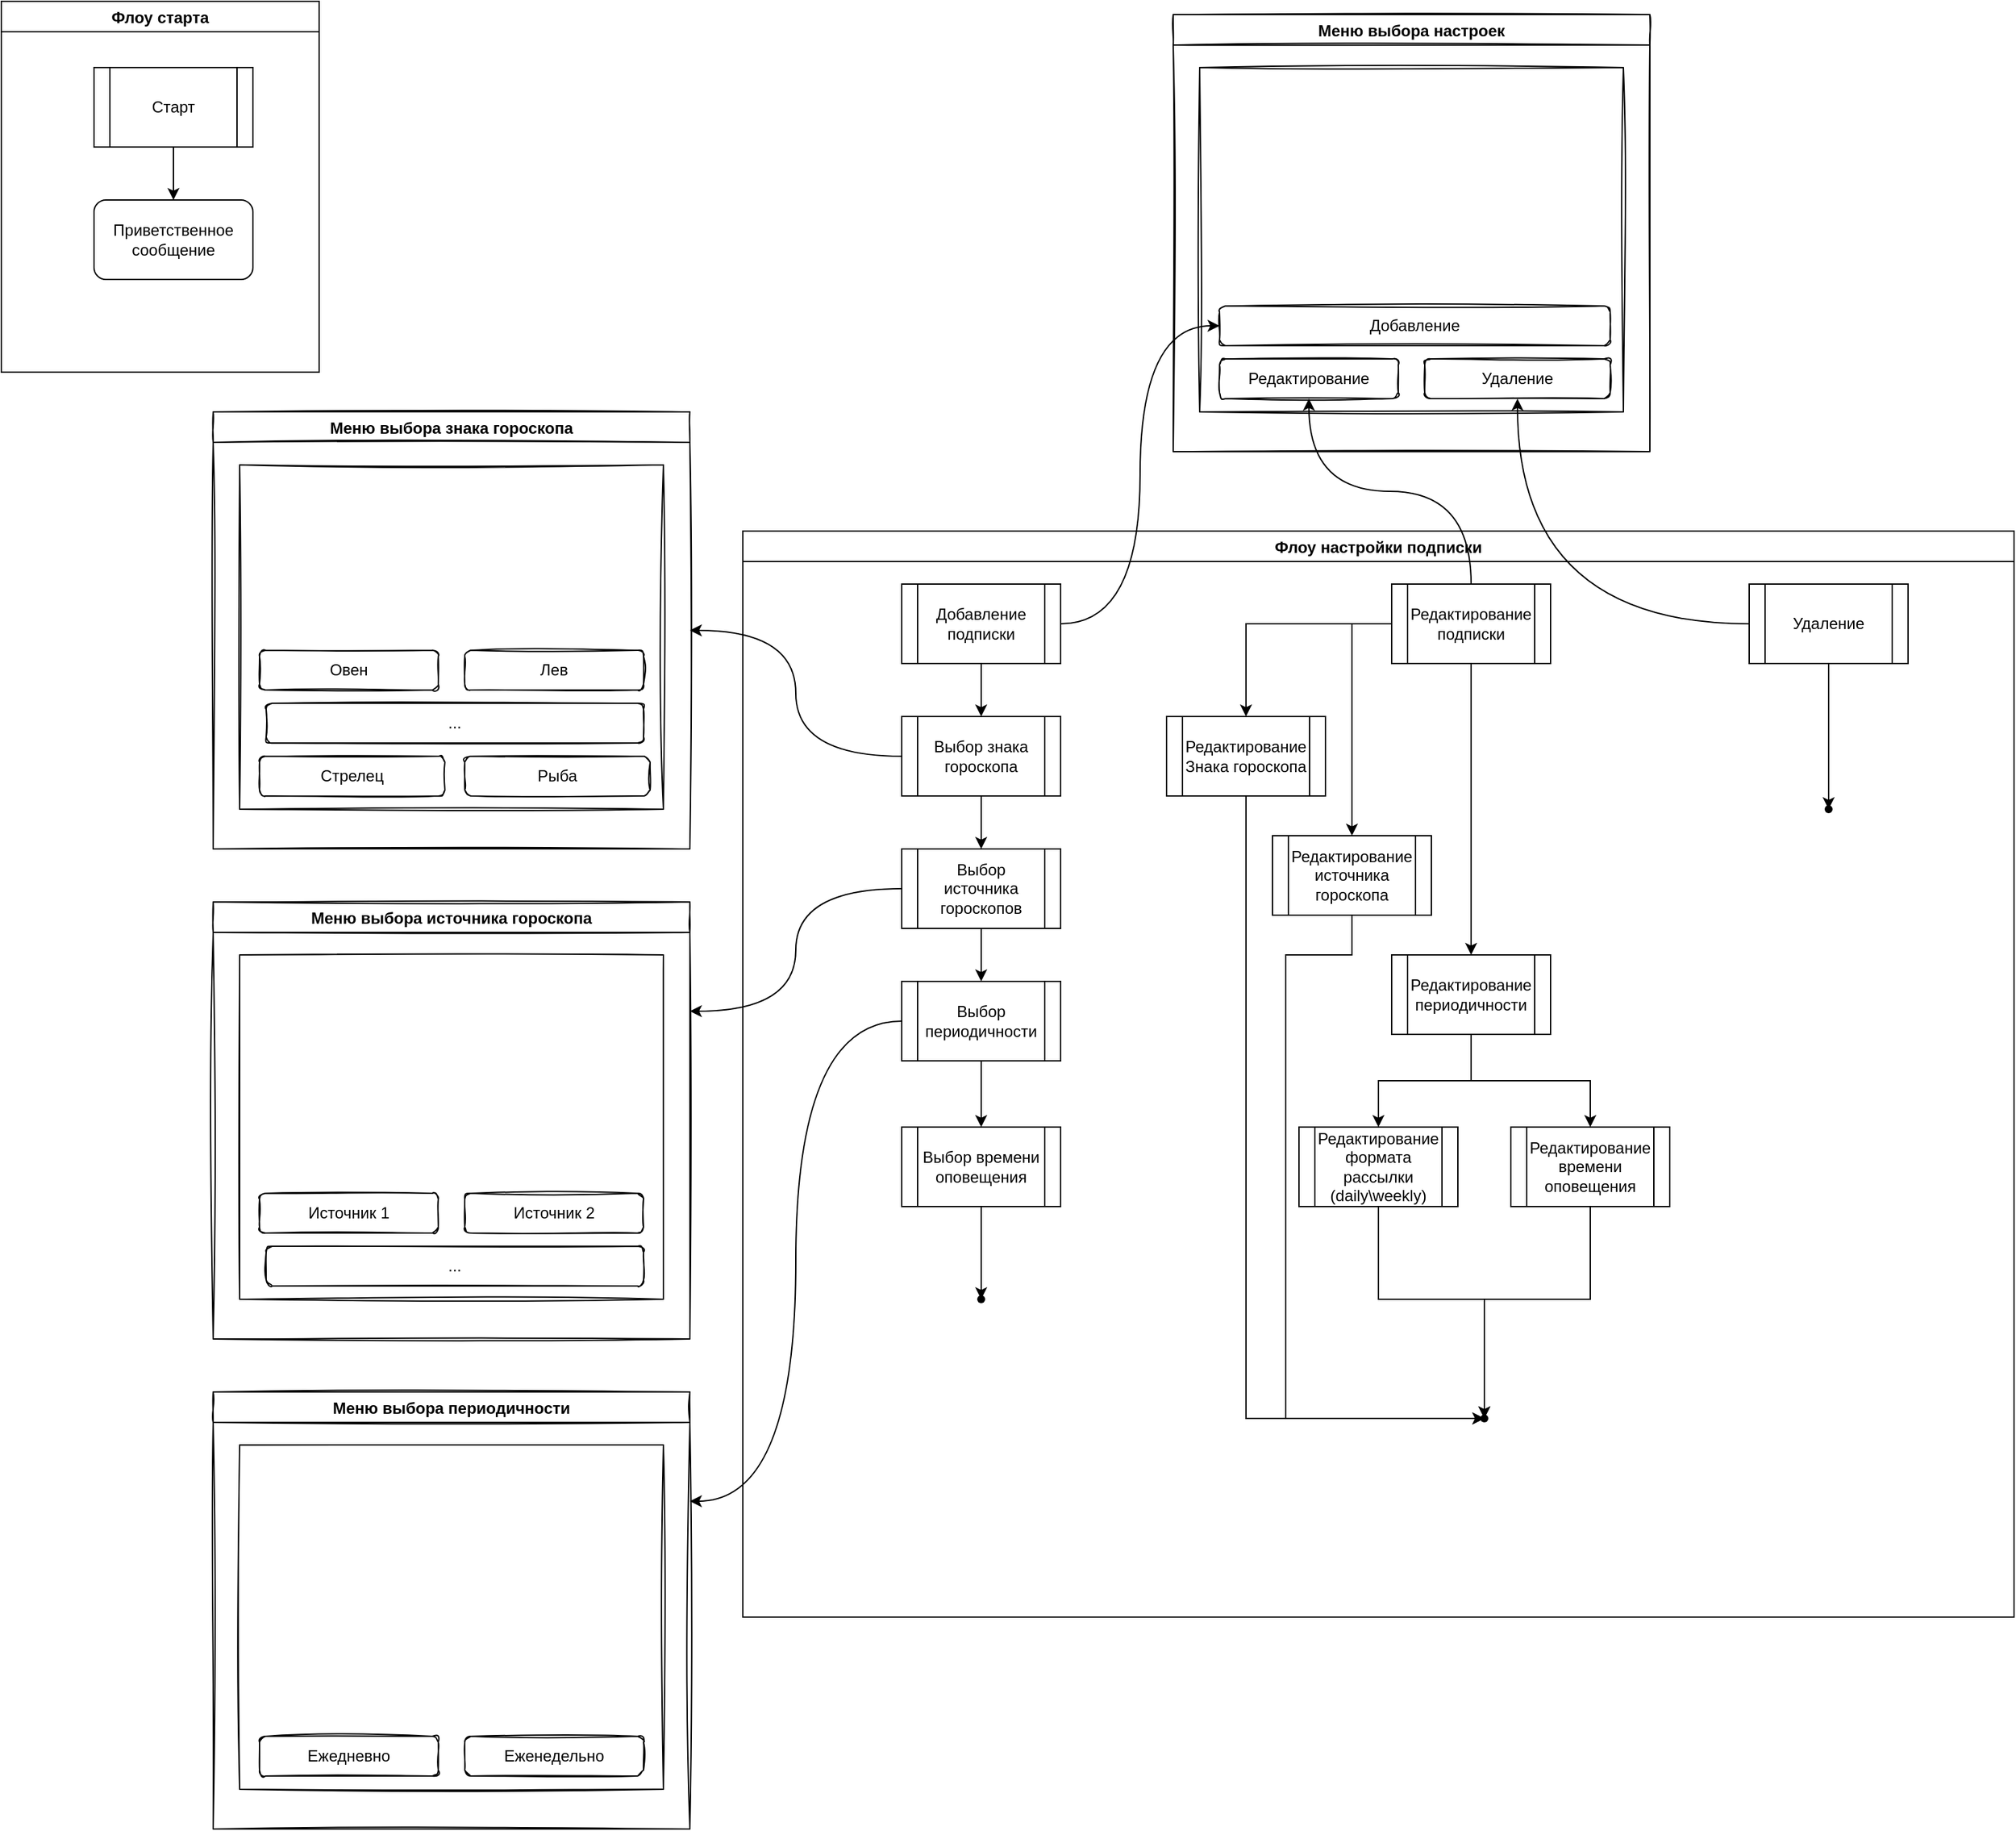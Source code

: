 <mxfile version="18.1.3"><diagram id="i78WpoayzDp9YP_Dqgp9" name="Page-1"><mxGraphModel dx="3038" dy="1214" grid="1" gridSize="10" guides="1" tooltips="1" connect="1" arrows="1" fold="1" page="1" pageScale="1" pageWidth="850" pageHeight="1100" math="0" shadow="0"><root><mxCell id="0"/><mxCell id="1" parent="0"/><mxCell id="y18xRk9vwWw5Vbg_ioAA-3" value="Флоу старта" style="swimlane;" vertex="1" parent="1"><mxGeometry x="-640" y="40" width="240" height="280" as="geometry"/></mxCell><mxCell id="y18xRk9vwWw5Vbg_ioAA-4" value="" style="edgeStyle=orthogonalEdgeStyle;rounded=0;orthogonalLoop=1;jettySize=auto;html=1;" edge="1" parent="y18xRk9vwWw5Vbg_ioAA-3" source="y18xRk9vwWw5Vbg_ioAA-1" target="y18xRk9vwWw5Vbg_ioAA-2"><mxGeometry relative="1" as="geometry"/></mxCell><mxCell id="y18xRk9vwWw5Vbg_ioAA-1" value="Старт" style="shape=process;whiteSpace=wrap;html=1;backgroundOutline=1;" vertex="1" parent="y18xRk9vwWw5Vbg_ioAA-3"><mxGeometry x="70" y="50" width="120" height="60" as="geometry"/></mxCell><mxCell id="y18xRk9vwWw5Vbg_ioAA-2" value="Приветственное сообщение" style="rounded=1;whiteSpace=wrap;html=1;" vertex="1" parent="y18xRk9vwWw5Vbg_ioAA-3"><mxGeometry x="70" y="150" width="120" height="60" as="geometry"/></mxCell><mxCell id="y18xRk9vwWw5Vbg_ioAA-5" value="Флоу настройки подписки" style="swimlane;" vertex="1" parent="1"><mxGeometry x="-80" y="440" width="960" height="820" as="geometry"/></mxCell><mxCell id="y18xRk9vwWw5Vbg_ioAA-10" value="" style="edgeStyle=orthogonalEdgeStyle;rounded=0;orthogonalLoop=1;jettySize=auto;html=1;entryX=0.5;entryY=0;entryDx=0;entryDy=0;" edge="1" parent="y18xRk9vwWw5Vbg_ioAA-5" source="y18xRk9vwWw5Vbg_ioAA-6" target="y18xRk9vwWw5Vbg_ioAA-11"><mxGeometry relative="1" as="geometry"><mxPoint x="110" y="180" as="targetPoint"/></mxGeometry></mxCell><mxCell id="y18xRk9vwWw5Vbg_ioAA-6" value="Добавление подписки" style="shape=process;whiteSpace=wrap;html=1;backgroundOutline=1;" vertex="1" parent="y18xRk9vwWw5Vbg_ioAA-5"><mxGeometry x="120" y="40" width="120" height="60" as="geometry"/></mxCell><mxCell id="y18xRk9vwWw5Vbg_ioAA-19" value="" style="edgeStyle=orthogonalEdgeStyle;rounded=0;orthogonalLoop=1;jettySize=auto;html=1;" edge="1" parent="y18xRk9vwWw5Vbg_ioAA-5" source="y18xRk9vwWw5Vbg_ioAA-7" target="y18xRk9vwWw5Vbg_ioAA-18"><mxGeometry relative="1" as="geometry"/></mxCell><mxCell id="y18xRk9vwWw5Vbg_ioAA-21" style="edgeStyle=orthogonalEdgeStyle;rounded=0;orthogonalLoop=1;jettySize=auto;html=1;entryX=0.5;entryY=0;entryDx=0;entryDy=0;" edge="1" parent="y18xRk9vwWw5Vbg_ioAA-5" source="y18xRk9vwWw5Vbg_ioAA-7" target="y18xRk9vwWw5Vbg_ioAA-20"><mxGeometry relative="1" as="geometry"><Array as="points"><mxPoint x="460" y="70"/></Array></mxGeometry></mxCell><mxCell id="y18xRk9vwWw5Vbg_ioAA-35" value="" style="edgeStyle=orthogonalEdgeStyle;rounded=0;orthogonalLoop=1;jettySize=auto;html=1;" edge="1" parent="y18xRk9vwWw5Vbg_ioAA-5" source="y18xRk9vwWw5Vbg_ioAA-7" target="y18xRk9vwWw5Vbg_ioAA-34"><mxGeometry relative="1" as="geometry"/></mxCell><mxCell id="y18xRk9vwWw5Vbg_ioAA-7" value="Редактирование подписки" style="shape=process;whiteSpace=wrap;html=1;backgroundOutline=1;" vertex="1" parent="y18xRk9vwWw5Vbg_ioAA-5"><mxGeometry x="490" y="40" width="120" height="60" as="geometry"/></mxCell><mxCell id="y18xRk9vwWw5Vbg_ioAA-47" value="" style="edgeStyle=orthogonalEdgeStyle;rounded=0;orthogonalLoop=1;jettySize=auto;html=1;" edge="1" parent="y18xRk9vwWw5Vbg_ioAA-5" source="y18xRk9vwWw5Vbg_ioAA-8" target="y18xRk9vwWw5Vbg_ioAA-46"><mxGeometry relative="1" as="geometry"/></mxCell><mxCell id="y18xRk9vwWw5Vbg_ioAA-8" value="Удаление" style="shape=process;whiteSpace=wrap;html=1;backgroundOutline=1;" vertex="1" parent="y18xRk9vwWw5Vbg_ioAA-5"><mxGeometry x="760" y="40" width="120" height="60" as="geometry"/></mxCell><mxCell id="y18xRk9vwWw5Vbg_ioAA-13" value="" style="edgeStyle=orthogonalEdgeStyle;rounded=0;orthogonalLoop=1;jettySize=auto;html=1;" edge="1" parent="y18xRk9vwWw5Vbg_ioAA-5" source="y18xRk9vwWw5Vbg_ioAA-11" target="y18xRk9vwWw5Vbg_ioAA-12"><mxGeometry relative="1" as="geometry"/></mxCell><mxCell id="y18xRk9vwWw5Vbg_ioAA-11" value="Выбор знака гороскопа" style="shape=process;whiteSpace=wrap;html=1;backgroundOutline=1;" vertex="1" parent="y18xRk9vwWw5Vbg_ioAA-5"><mxGeometry x="120" y="140" width="120" height="60" as="geometry"/></mxCell><mxCell id="y18xRk9vwWw5Vbg_ioAA-15" value="" style="edgeStyle=orthogonalEdgeStyle;rounded=0;orthogonalLoop=1;jettySize=auto;html=1;" edge="1" parent="y18xRk9vwWw5Vbg_ioAA-5" source="y18xRk9vwWw5Vbg_ioAA-12" target="y18xRk9vwWw5Vbg_ioAA-14"><mxGeometry relative="1" as="geometry"/></mxCell><mxCell id="y18xRk9vwWw5Vbg_ioAA-12" value="Выбор источника гороскопов" style="shape=process;whiteSpace=wrap;html=1;backgroundOutline=1;" vertex="1" parent="y18xRk9vwWw5Vbg_ioAA-5"><mxGeometry x="120" y="240" width="120" height="60" as="geometry"/></mxCell><mxCell id="y18xRk9vwWw5Vbg_ioAA-26" style="edgeStyle=orthogonalEdgeStyle;rounded=0;orthogonalLoop=1;jettySize=auto;html=1;entryX=0.5;entryY=0;entryDx=0;entryDy=0;" edge="1" parent="y18xRk9vwWw5Vbg_ioAA-5" source="y18xRk9vwWw5Vbg_ioAA-14" target="y18xRk9vwWw5Vbg_ioAA-29"><mxGeometry relative="1" as="geometry"><mxPoint x="260" y="470" as="targetPoint"/><Array as="points"/></mxGeometry></mxCell><mxCell id="y18xRk9vwWw5Vbg_ioAA-14" value="Выбор периодичности" style="shape=process;whiteSpace=wrap;html=1;backgroundOutline=1;" vertex="1" parent="y18xRk9vwWw5Vbg_ioAA-5"><mxGeometry x="120" y="340" width="120" height="60" as="geometry"/></mxCell><mxCell id="y18xRk9vwWw5Vbg_ioAA-45" style="edgeStyle=orthogonalEdgeStyle;rounded=0;orthogonalLoop=1;jettySize=auto;html=1;" edge="1" parent="y18xRk9vwWw5Vbg_ioAA-5" source="y18xRk9vwWw5Vbg_ioAA-18" target="y18xRk9vwWw5Vbg_ioAA-41"><mxGeometry relative="1" as="geometry"><Array as="points"><mxPoint x="380" y="670"/></Array></mxGeometry></mxCell><mxCell id="y18xRk9vwWw5Vbg_ioAA-18" value="Редактирование Знака гороскопа" style="shape=process;whiteSpace=wrap;html=1;backgroundOutline=1;" vertex="1" parent="y18xRk9vwWw5Vbg_ioAA-5"><mxGeometry x="320" y="140" width="120" height="60" as="geometry"/></mxCell><mxCell id="y18xRk9vwWw5Vbg_ioAA-44" style="edgeStyle=orthogonalEdgeStyle;rounded=0;orthogonalLoop=1;jettySize=auto;html=1;exitX=0.5;exitY=1;exitDx=0;exitDy=0;" edge="1" parent="y18xRk9vwWw5Vbg_ioAA-5" source="y18xRk9vwWw5Vbg_ioAA-20" target="y18xRk9vwWw5Vbg_ioAA-41"><mxGeometry relative="1" as="geometry"><Array as="points"><mxPoint x="460" y="320"/><mxPoint x="410" y="320"/><mxPoint x="410" y="670"/></Array></mxGeometry></mxCell><mxCell id="y18xRk9vwWw5Vbg_ioAA-20" value="Редактирование источника гороскопа" style="shape=process;whiteSpace=wrap;html=1;backgroundOutline=1;" vertex="1" parent="y18xRk9vwWw5Vbg_ioAA-5"><mxGeometry x="400" y="230" width="120" height="60" as="geometry"/></mxCell><mxCell id="y18xRk9vwWw5Vbg_ioAA-33" value="" style="edgeStyle=orthogonalEdgeStyle;rounded=0;orthogonalLoop=1;jettySize=auto;html=1;" edge="1" parent="y18xRk9vwWw5Vbg_ioAA-5" source="y18xRk9vwWw5Vbg_ioAA-29" target="y18xRk9vwWw5Vbg_ioAA-32"><mxGeometry relative="1" as="geometry"/></mxCell><mxCell id="y18xRk9vwWw5Vbg_ioAA-29" value="Выбор времени оповещения" style="shape=process;whiteSpace=wrap;html=1;backgroundOutline=1;" vertex="1" parent="y18xRk9vwWw5Vbg_ioAA-5"><mxGeometry x="120" y="450" width="120" height="60" as="geometry"/></mxCell><mxCell id="y18xRk9vwWw5Vbg_ioAA-32" value="" style="shape=waypoint;sketch=0;size=6;pointerEvents=1;points=[];fillColor=default;resizable=0;rotatable=0;perimeter=centerPerimeter;snapToPoint=1;" vertex="1" parent="y18xRk9vwWw5Vbg_ioAA-5"><mxGeometry x="160" y="560" width="40" height="40" as="geometry"/></mxCell><mxCell id="y18xRk9vwWw5Vbg_ioAA-37" value="" style="edgeStyle=orthogonalEdgeStyle;rounded=0;orthogonalLoop=1;jettySize=auto;html=1;" edge="1" parent="y18xRk9vwWw5Vbg_ioAA-5" source="y18xRk9vwWw5Vbg_ioAA-34" target="y18xRk9vwWw5Vbg_ioAA-36"><mxGeometry relative="1" as="geometry"/></mxCell><mxCell id="y18xRk9vwWw5Vbg_ioAA-40" style="edgeStyle=orthogonalEdgeStyle;rounded=0;orthogonalLoop=1;jettySize=auto;html=1;entryX=0.5;entryY=0;entryDx=0;entryDy=0;" edge="1" parent="y18xRk9vwWw5Vbg_ioAA-5" source="y18xRk9vwWw5Vbg_ioAA-34" target="y18xRk9vwWw5Vbg_ioAA-39"><mxGeometry relative="1" as="geometry"/></mxCell><mxCell id="y18xRk9vwWw5Vbg_ioAA-34" value="Редактирование периодичности" style="shape=process;whiteSpace=wrap;html=1;backgroundOutline=1;" vertex="1" parent="y18xRk9vwWw5Vbg_ioAA-5"><mxGeometry x="490" y="320" width="120" height="60" as="geometry"/></mxCell><mxCell id="y18xRk9vwWw5Vbg_ioAA-42" value="" style="edgeStyle=orthogonalEdgeStyle;rounded=0;orthogonalLoop=1;jettySize=auto;html=1;" edge="1" parent="y18xRk9vwWw5Vbg_ioAA-5" source="y18xRk9vwWw5Vbg_ioAA-36" target="y18xRk9vwWw5Vbg_ioAA-41"><mxGeometry relative="1" as="geometry"/></mxCell><mxCell id="y18xRk9vwWw5Vbg_ioAA-36" value="Редактирование формата рассылки &lt;br&gt;(daily\weekly)" style="shape=process;whiteSpace=wrap;html=1;backgroundOutline=1;" vertex="1" parent="y18xRk9vwWw5Vbg_ioAA-5"><mxGeometry x="420" y="450" width="120" height="60" as="geometry"/></mxCell><mxCell id="y18xRk9vwWw5Vbg_ioAA-43" style="edgeStyle=orthogonalEdgeStyle;rounded=0;orthogonalLoop=1;jettySize=auto;html=1;" edge="1" parent="y18xRk9vwWw5Vbg_ioAA-5" source="y18xRk9vwWw5Vbg_ioAA-39" target="y18xRk9vwWw5Vbg_ioAA-41"><mxGeometry relative="1" as="geometry"/></mxCell><mxCell id="y18xRk9vwWw5Vbg_ioAA-39" value="Редактирование времени оповещения " style="shape=process;whiteSpace=wrap;html=1;backgroundOutline=1;" vertex="1" parent="y18xRk9vwWw5Vbg_ioAA-5"><mxGeometry x="580" y="450" width="120" height="60" as="geometry"/></mxCell><mxCell id="y18xRk9vwWw5Vbg_ioAA-41" value="" style="shape=waypoint;sketch=0;size=6;pointerEvents=1;points=[];fillColor=default;resizable=0;rotatable=0;perimeter=centerPerimeter;snapToPoint=1;" vertex="1" parent="y18xRk9vwWw5Vbg_ioAA-5"><mxGeometry x="540" y="650" width="40" height="40" as="geometry"/></mxCell><mxCell id="y18xRk9vwWw5Vbg_ioAA-46" value="" style="shape=waypoint;sketch=0;size=6;pointerEvents=1;points=[];fillColor=default;resizable=0;rotatable=0;perimeter=centerPerimeter;snapToPoint=1;" vertex="1" parent="y18xRk9vwWw5Vbg_ioAA-5"><mxGeometry x="800" y="190" width="40" height="40" as="geometry"/></mxCell><mxCell id="y18xRk9vwWw5Vbg_ioAA-48" value="Меню выбора настроек" style="swimlane;sketch=1;" vertex="1" parent="1"><mxGeometry x="245" y="50" width="360" height="330" as="geometry"/></mxCell><mxCell id="y18xRk9vwWw5Vbg_ioAA-50" value="" style="rounded=0;whiteSpace=wrap;html=1;sketch=1;" vertex="1" parent="y18xRk9vwWw5Vbg_ioAA-48"><mxGeometry x="20" y="40" width="320" height="260" as="geometry"/></mxCell><mxCell id="y18xRk9vwWw5Vbg_ioAA-51" value="Добавление" style="rounded=1;whiteSpace=wrap;html=1;sketch=1;" vertex="1" parent="y18xRk9vwWw5Vbg_ioAA-48"><mxGeometry x="35" y="220" width="295" height="30" as="geometry"/></mxCell><mxCell id="y18xRk9vwWw5Vbg_ioAA-52" value="Редактирование" style="rounded=1;whiteSpace=wrap;html=1;sketch=1;" vertex="1" parent="y18xRk9vwWw5Vbg_ioAA-48"><mxGeometry x="35" y="260" width="135" height="30" as="geometry"/></mxCell><mxCell id="y18xRk9vwWw5Vbg_ioAA-53" value="Удаление" style="rounded=1;whiteSpace=wrap;html=1;sketch=1;" vertex="1" parent="y18xRk9vwWw5Vbg_ioAA-48"><mxGeometry x="190" y="260" width="140" height="30" as="geometry"/></mxCell><mxCell id="y18xRk9vwWw5Vbg_ioAA-54" style="edgeStyle=orthogonalEdgeStyle;orthogonalLoop=1;jettySize=auto;html=1;entryX=0;entryY=0.5;entryDx=0;entryDy=0;curved=1;" edge="1" parent="1" source="y18xRk9vwWw5Vbg_ioAA-6" target="y18xRk9vwWw5Vbg_ioAA-51"><mxGeometry relative="1" as="geometry"/></mxCell><mxCell id="y18xRk9vwWw5Vbg_ioAA-55" style="edgeStyle=orthogonalEdgeStyle;curved=1;orthogonalLoop=1;jettySize=auto;html=1;entryX=0.5;entryY=1;entryDx=0;entryDy=0;" edge="1" parent="1" source="y18xRk9vwWw5Vbg_ioAA-7" target="y18xRk9vwWw5Vbg_ioAA-52"><mxGeometry relative="1" as="geometry"/></mxCell><mxCell id="y18xRk9vwWw5Vbg_ioAA-56" style="edgeStyle=orthogonalEdgeStyle;curved=1;orthogonalLoop=1;jettySize=auto;html=1;entryX=0.5;entryY=1;entryDx=0;entryDy=0;" edge="1" parent="1" source="y18xRk9vwWw5Vbg_ioAA-8" target="y18xRk9vwWw5Vbg_ioAA-53"><mxGeometry relative="1" as="geometry"/></mxCell><mxCell id="y18xRk9vwWw5Vbg_ioAA-57" value="Меню выбора знака гороскопа" style="swimlane;sketch=1;" vertex="1" parent="1"><mxGeometry x="-480" y="350" width="360" height="330" as="geometry"/></mxCell><mxCell id="y18xRk9vwWw5Vbg_ioAA-58" value="" style="rounded=0;whiteSpace=wrap;html=1;sketch=1;" vertex="1" parent="y18xRk9vwWw5Vbg_ioAA-57"><mxGeometry x="20" y="40" width="320" height="260" as="geometry"/></mxCell><mxCell id="y18xRk9vwWw5Vbg_ioAA-60" value="Овен" style="rounded=1;whiteSpace=wrap;html=1;sketch=1;" vertex="1" parent="y18xRk9vwWw5Vbg_ioAA-57"><mxGeometry x="35" y="180" width="135" height="30" as="geometry"/></mxCell><mxCell id="y18xRk9vwWw5Vbg_ioAA-61" value="Стрелец" style="rounded=1;whiteSpace=wrap;html=1;sketch=1;" vertex="1" parent="y18xRk9vwWw5Vbg_ioAA-57"><mxGeometry x="35" y="260" width="140" height="30" as="geometry"/></mxCell><mxCell id="y18xRk9vwWw5Vbg_ioAA-62" value="Рыба" style="rounded=1;whiteSpace=wrap;html=1;sketch=1;" vertex="1" parent="y18xRk9vwWw5Vbg_ioAA-57"><mxGeometry x="190" y="260" width="140" height="30" as="geometry"/></mxCell><mxCell id="y18xRk9vwWw5Vbg_ioAA-63" value="Лев" style="rounded=1;whiteSpace=wrap;html=1;sketch=1;" vertex="1" parent="y18xRk9vwWw5Vbg_ioAA-57"><mxGeometry x="190" y="180" width="135" height="30" as="geometry"/></mxCell><mxCell id="y18xRk9vwWw5Vbg_ioAA-65" value="..." style="rounded=1;whiteSpace=wrap;html=1;sketch=1;" vertex="1" parent="y18xRk9vwWw5Vbg_ioAA-57"><mxGeometry x="40" y="220" width="285" height="30" as="geometry"/></mxCell><mxCell id="y18xRk9vwWw5Vbg_ioAA-66" style="edgeStyle=orthogonalEdgeStyle;curved=1;orthogonalLoop=1;jettySize=auto;html=1;entryX=1;entryY=0.5;entryDx=0;entryDy=0;" edge="1" parent="1" source="y18xRk9vwWw5Vbg_ioAA-11" target="y18xRk9vwWw5Vbg_ioAA-57"><mxGeometry relative="1" as="geometry"/></mxCell><mxCell id="y18xRk9vwWw5Vbg_ioAA-67" value="Меню выбора источника гороскопа" style="swimlane;sketch=1;" vertex="1" parent="1"><mxGeometry x="-480" y="720" width="360" height="330" as="geometry"/></mxCell><mxCell id="y18xRk9vwWw5Vbg_ioAA-68" value="" style="rounded=0;whiteSpace=wrap;html=1;sketch=1;" vertex="1" parent="y18xRk9vwWw5Vbg_ioAA-67"><mxGeometry x="20" y="40" width="320" height="260" as="geometry"/></mxCell><mxCell id="y18xRk9vwWw5Vbg_ioAA-69" value="Источник 1" style="rounded=1;whiteSpace=wrap;html=1;sketch=1;" vertex="1" parent="y18xRk9vwWw5Vbg_ioAA-67"><mxGeometry x="35" y="220" width="135" height="30" as="geometry"/></mxCell><mxCell id="y18xRk9vwWw5Vbg_ioAA-72" value="Источник 2" style="rounded=1;whiteSpace=wrap;html=1;sketch=1;" vertex="1" parent="y18xRk9vwWw5Vbg_ioAA-67"><mxGeometry x="190" y="220" width="135" height="30" as="geometry"/></mxCell><mxCell id="y18xRk9vwWw5Vbg_ioAA-73" value="..." style="rounded=1;whiteSpace=wrap;html=1;sketch=1;" vertex="1" parent="y18xRk9vwWw5Vbg_ioAA-67"><mxGeometry x="40" y="260" width="285" height="30" as="geometry"/></mxCell><mxCell id="y18xRk9vwWw5Vbg_ioAA-74" style="edgeStyle=orthogonalEdgeStyle;curved=1;orthogonalLoop=1;jettySize=auto;html=1;entryX=1;entryY=0.25;entryDx=0;entryDy=0;" edge="1" parent="1" source="y18xRk9vwWw5Vbg_ioAA-12" target="y18xRk9vwWw5Vbg_ioAA-67"><mxGeometry relative="1" as="geometry"/></mxCell><mxCell id="y18xRk9vwWw5Vbg_ioAA-75" value="Меню выбора периодичности" style="swimlane;sketch=1;" vertex="1" parent="1"><mxGeometry x="-480" y="1090" width="360" height="330" as="geometry"/></mxCell><mxCell id="y18xRk9vwWw5Vbg_ioAA-76" value="" style="rounded=0;whiteSpace=wrap;html=1;sketch=1;" vertex="1" parent="y18xRk9vwWw5Vbg_ioAA-75"><mxGeometry x="20" y="40" width="320" height="260" as="geometry"/></mxCell><mxCell id="y18xRk9vwWw5Vbg_ioAA-77" value="Ежедневно" style="rounded=1;whiteSpace=wrap;html=1;sketch=1;" vertex="1" parent="y18xRk9vwWw5Vbg_ioAA-75"><mxGeometry x="35" y="260" width="135" height="30" as="geometry"/></mxCell><mxCell id="y18xRk9vwWw5Vbg_ioAA-78" value="Еженедельно" style="rounded=1;whiteSpace=wrap;html=1;sketch=1;" vertex="1" parent="y18xRk9vwWw5Vbg_ioAA-75"><mxGeometry x="190" y="260" width="135" height="30" as="geometry"/></mxCell><mxCell id="y18xRk9vwWw5Vbg_ioAA-80" style="edgeStyle=orthogonalEdgeStyle;curved=1;orthogonalLoop=1;jettySize=auto;html=1;entryX=1;entryY=0.25;entryDx=0;entryDy=0;" edge="1" parent="1" source="y18xRk9vwWw5Vbg_ioAA-14" target="y18xRk9vwWw5Vbg_ioAA-75"><mxGeometry relative="1" as="geometry"/></mxCell></root></mxGraphModel></diagram></mxfile>
